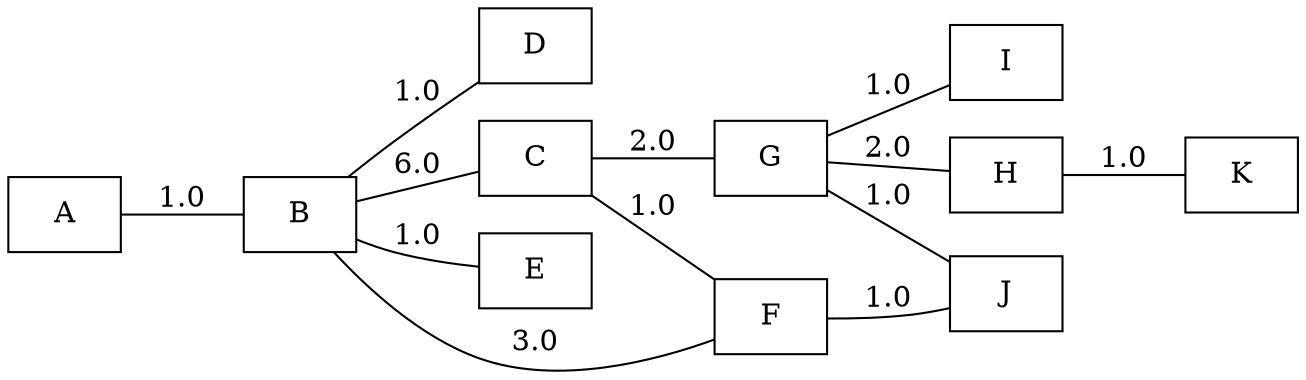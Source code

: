 graph {
  rankdir=LR;

  I[shape=box]
  H[shape=box]
  J[shape=box]
  A[shape=box]
  D[shape=box]
  C[shape=box]
  K[shape=box]
  G[shape=box]
  E[shape=box]
  B[shape=box]
  F[shape=box]

  B -- E[label="1.0"]
  G -- I[label="1.0"]
  F -- J[label="1.0"]
  C -- F[label="1.0"]
  C -- G[label="2.0"]
  B -- D[label="1.0"]
  H -- K[label="1.0"]
  B -- C[label="6.0"]
  G -- H[label="2.0"]
  A -- B[label="1.0"]
  G -- J[label="1.0"]
  B -- F[label="3.0"]
}
